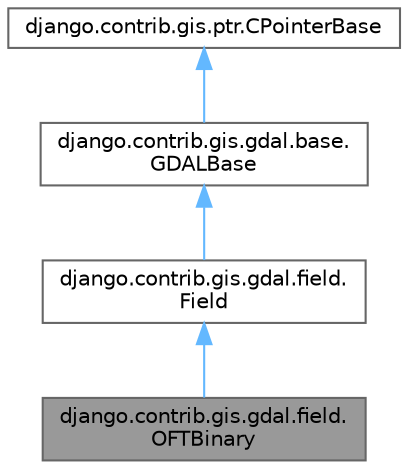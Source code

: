 digraph "django.contrib.gis.gdal.field.OFTBinary"
{
 // LATEX_PDF_SIZE
  bgcolor="transparent";
  edge [fontname=Helvetica,fontsize=10,labelfontname=Helvetica,labelfontsize=10];
  node [fontname=Helvetica,fontsize=10,shape=box,height=0.2,width=0.4];
  Node1 [id="Node000001",label="django.contrib.gis.gdal.field.\lOFTBinary",height=0.2,width=0.4,color="gray40", fillcolor="grey60", style="filled", fontcolor="black",tooltip=" "];
  Node2 -> Node1 [id="edge4_Node000001_Node000002",dir="back",color="steelblue1",style="solid",tooltip=" "];
  Node2 [id="Node000002",label="django.contrib.gis.gdal.field.\lField",height=0.2,width=0.4,color="gray40", fillcolor="white", style="filled",URL="$classdjango_1_1contrib_1_1gis_1_1gdal_1_1field_1_1Field.html",tooltip=" "];
  Node3 -> Node2 [id="edge5_Node000002_Node000003",dir="back",color="steelblue1",style="solid",tooltip=" "];
  Node3 [id="Node000003",label="django.contrib.gis.gdal.base.\lGDALBase",height=0.2,width=0.4,color="gray40", fillcolor="white", style="filled",URL="$classdjango_1_1contrib_1_1gis_1_1gdal_1_1base_1_1GDALBase.html",tooltip=" "];
  Node4 -> Node3 [id="edge6_Node000003_Node000004",dir="back",color="steelblue1",style="solid",tooltip=" "];
  Node4 [id="Node000004",label="django.contrib.gis.ptr.CPointerBase",height=0.2,width=0.4,color="gray40", fillcolor="white", style="filled",URL="$classdjango_1_1contrib_1_1gis_1_1ptr_1_1CPointerBase.html",tooltip=" "];
}
